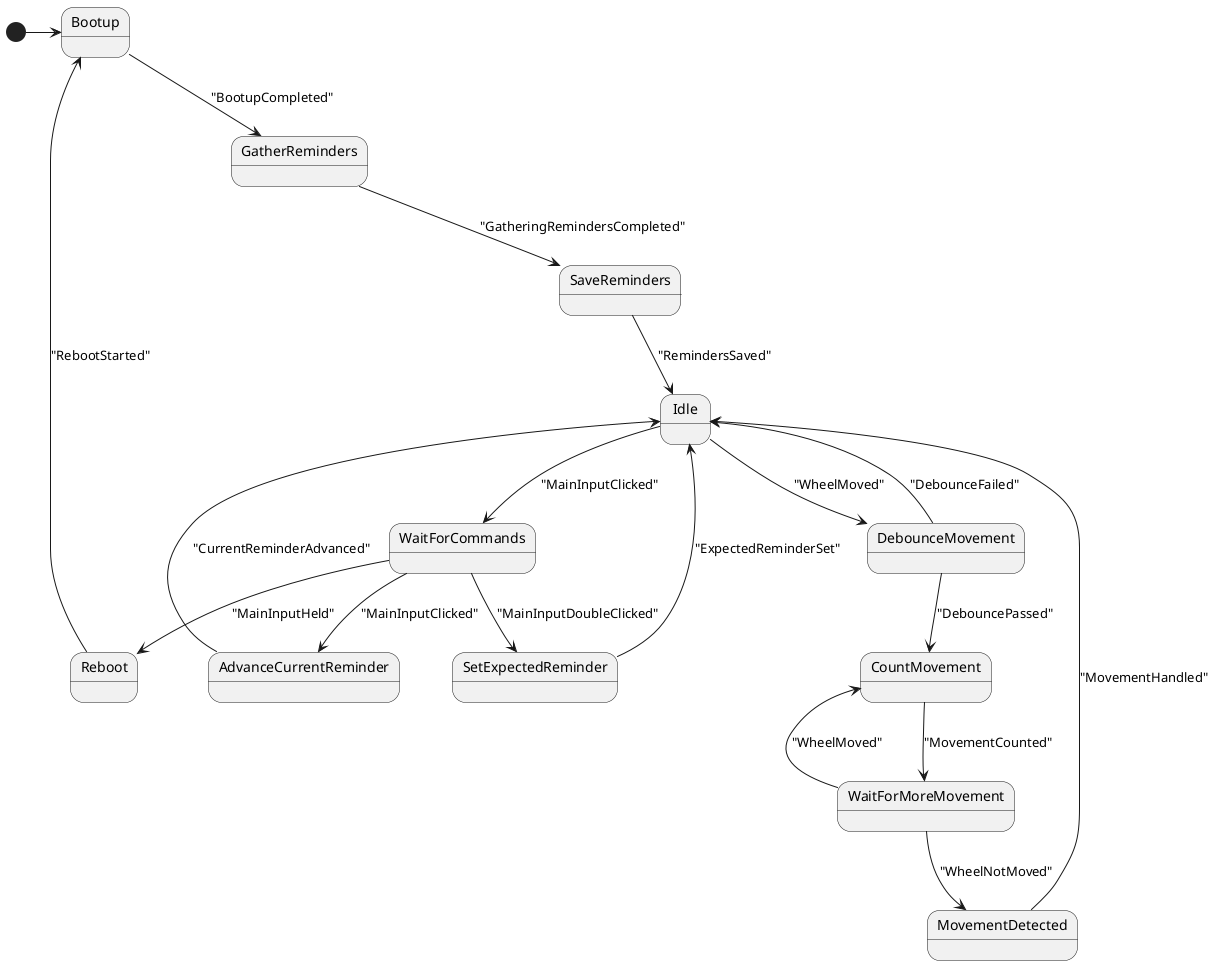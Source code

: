 @startuml
                    [*] -> Bootup
state AdvanceCurrentReminder
state Idle
state MovementDetected
state WaitForCommands
state Reboot
state WaitForMoreMovement
state CountMovement
state Bootup
state GatherReminders
state SaveReminders
state DebounceMovement
state SetExpectedReminder

AdvanceCurrentReminder --> Idle : "CurrentReminderAdvanced"
    
Idle --> DebounceMovement : "WheelMoved"
    
Idle --> WaitForCommands : "MainInputClicked"
    
MovementDetected --> Idle : "MovementHandled"
    
WaitForCommands --> SetExpectedReminder : "MainInputDoubleClicked"
    
WaitForCommands --> AdvanceCurrentReminder : "MainInputClicked"
    
WaitForCommands --> Reboot : "MainInputHeld"
    
Reboot --> Bootup : "RebootStarted"
    
WaitForMoreMovement --> CountMovement : "WheelMoved"
    
WaitForMoreMovement --> MovementDetected : "WheelNotMoved"
    
CountMovement --> WaitForMoreMovement : "MovementCounted"
    
Bootup --> GatherReminders : "BootupCompleted"
    
GatherReminders --> SaveReminders : "GatheringRemindersCompleted"
    
SaveReminders --> Idle : "RemindersSaved"
    
DebounceMovement --> CountMovement : "DebouncePassed"
    
DebounceMovement --> Idle : "DebounceFailed"
    
SetExpectedReminder --> Idle : "ExpectedReminderSet"
    
@enduml                    